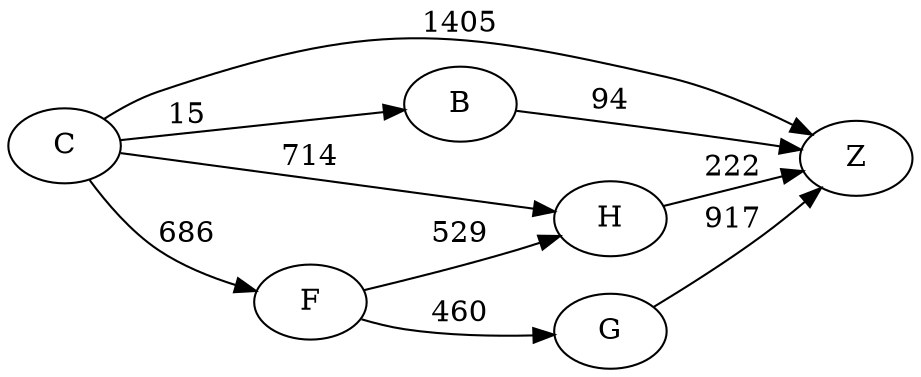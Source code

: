 digraph G {
	rankdir=LR size="8,5"
	C
	Z
	C -> Z [label=1405]
	C
	F
	C -> F [label=686]
	C
	B
	C -> B [label=15]
	C
	H
	C -> H [label=714]
	F
	G
	F -> G [label=460]
	F
	H
	F -> H [label=529]
	G
	Z
	G -> Z [label=917]
	B
	Z
	B -> Z [label=94]
	H
	Z
	H -> Z [label=222]
}

